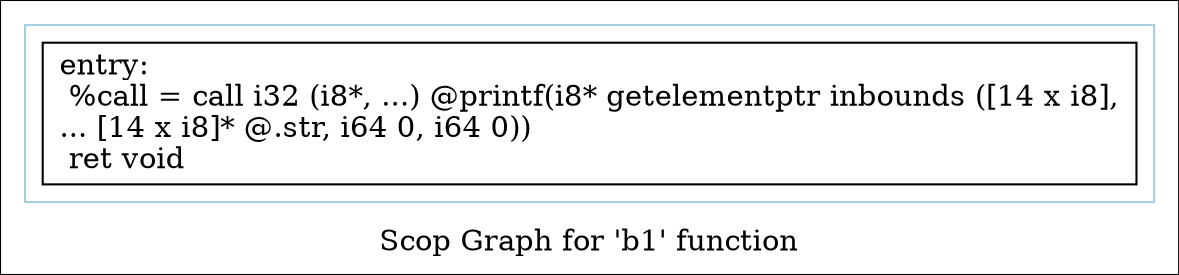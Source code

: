 digraph "Scop Graph for 'b1' function" {
	label="Scop Graph for 'b1' function";

	Node0xc12210 [shape=record,label="{entry:\l  %call = call i32 (i8*, ...) @printf(i8* getelementptr inbounds ([14 x i8],\l... [14 x i8]* @.str, i64 0, i64 0))\l  ret void\l}"];
	colorscheme = "paired12"
        subgraph cluster_0xbe3450 {
          label = "";
          style = solid;
          color = 1
          Node0xc12210;
        }
}
